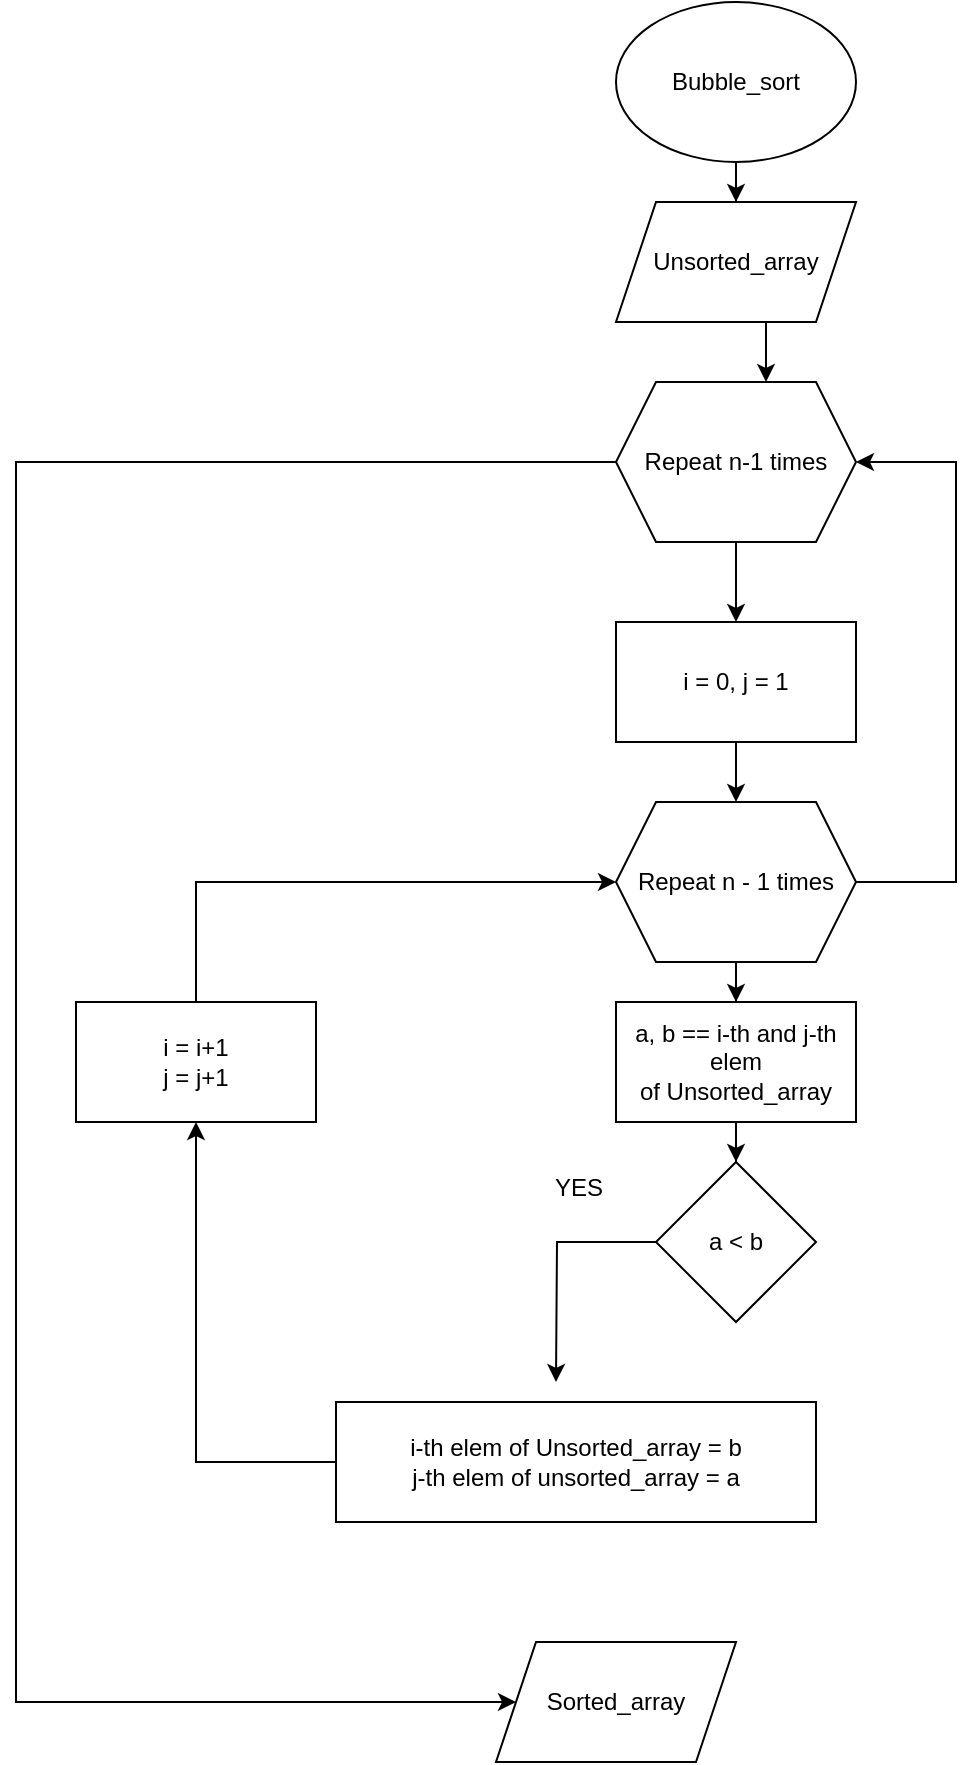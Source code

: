 <mxfile version="26.0.16">
  <diagram name="Page-1" id="ouUaxmM-4JsnY5IxcH_O">
    <mxGraphModel dx="1687" dy="882" grid="1" gridSize="10" guides="1" tooltips="1" connect="1" arrows="1" fold="1" page="1" pageScale="1" pageWidth="850" pageHeight="1100" math="0" shadow="0">
      <root>
        <mxCell id="0" />
        <mxCell id="1" parent="0" />
        <mxCell id="9-GsEGquEJa_COEHX-JY-3" value="" style="edgeStyle=orthogonalEdgeStyle;rounded=0;orthogonalLoop=1;jettySize=auto;html=1;" edge="1" parent="1" source="9-GsEGquEJa_COEHX-JY-1" target="9-GsEGquEJa_COEHX-JY-2">
          <mxGeometry relative="1" as="geometry" />
        </mxCell>
        <mxCell id="9-GsEGquEJa_COEHX-JY-1" value="Bubble_sort" style="ellipse;whiteSpace=wrap;html=1;" vertex="1" parent="1">
          <mxGeometry x="380" y="20" width="120" height="80" as="geometry" />
        </mxCell>
        <mxCell id="9-GsEGquEJa_COEHX-JY-6" style="edgeStyle=orthogonalEdgeStyle;rounded=0;orthogonalLoop=1;jettySize=auto;html=1;exitX=0.5;exitY=1;exitDx=0;exitDy=0;entryX=0.625;entryY=0;entryDx=0;entryDy=0;" edge="1" parent="1" source="9-GsEGquEJa_COEHX-JY-2" target="9-GsEGquEJa_COEHX-JY-4">
          <mxGeometry relative="1" as="geometry" />
        </mxCell>
        <mxCell id="9-GsEGquEJa_COEHX-JY-2" value="Unsorted_array" style="shape=parallelogram;perimeter=parallelogramPerimeter;whiteSpace=wrap;html=1;fixedSize=1;" vertex="1" parent="1">
          <mxGeometry x="380" y="120" width="120" height="60" as="geometry" />
        </mxCell>
        <mxCell id="9-GsEGquEJa_COEHX-JY-8" value="" style="edgeStyle=orthogonalEdgeStyle;rounded=0;orthogonalLoop=1;jettySize=auto;html=1;" edge="1" parent="1" source="9-GsEGquEJa_COEHX-JY-4" target="9-GsEGquEJa_COEHX-JY-7">
          <mxGeometry relative="1" as="geometry" />
        </mxCell>
        <mxCell id="9-GsEGquEJa_COEHX-JY-26" style="edgeStyle=orthogonalEdgeStyle;rounded=0;orthogonalLoop=1;jettySize=auto;html=1;exitX=0;exitY=0.5;exitDx=0;exitDy=0;" edge="1" parent="1" source="9-GsEGquEJa_COEHX-JY-4" target="9-GsEGquEJa_COEHX-JY-25">
          <mxGeometry relative="1" as="geometry">
            <Array as="points">
              <mxPoint x="80" y="250" />
              <mxPoint x="80" y="870" />
            </Array>
          </mxGeometry>
        </mxCell>
        <mxCell id="9-GsEGquEJa_COEHX-JY-4" value="Repeat n-1 times" style="shape=hexagon;perimeter=hexagonPerimeter2;whiteSpace=wrap;html=1;fixedSize=1;" vertex="1" parent="1">
          <mxGeometry x="380" y="210" width="120" height="80" as="geometry" />
        </mxCell>
        <mxCell id="9-GsEGquEJa_COEHX-JY-10" value="" style="edgeStyle=orthogonalEdgeStyle;rounded=0;orthogonalLoop=1;jettySize=auto;html=1;" edge="1" parent="1" source="9-GsEGquEJa_COEHX-JY-7" target="9-GsEGquEJa_COEHX-JY-9">
          <mxGeometry relative="1" as="geometry" />
        </mxCell>
        <mxCell id="9-GsEGquEJa_COEHX-JY-7" value="i = 0, j = 1" style="whiteSpace=wrap;html=1;" vertex="1" parent="1">
          <mxGeometry x="380" y="330" width="120" height="60" as="geometry" />
        </mxCell>
        <mxCell id="9-GsEGquEJa_COEHX-JY-12" value="" style="edgeStyle=orthogonalEdgeStyle;rounded=0;orthogonalLoop=1;jettySize=auto;html=1;" edge="1" parent="1" source="9-GsEGquEJa_COEHX-JY-9" target="9-GsEGquEJa_COEHX-JY-11">
          <mxGeometry relative="1" as="geometry" />
        </mxCell>
        <mxCell id="9-GsEGquEJa_COEHX-JY-22" style="edgeStyle=orthogonalEdgeStyle;rounded=0;orthogonalLoop=1;jettySize=auto;html=1;exitX=1;exitY=0.5;exitDx=0;exitDy=0;entryX=1;entryY=0.5;entryDx=0;entryDy=0;" edge="1" parent="1" source="9-GsEGquEJa_COEHX-JY-9" target="9-GsEGquEJa_COEHX-JY-4">
          <mxGeometry relative="1" as="geometry">
            <Array as="points">
              <mxPoint x="550" y="460" />
              <mxPoint x="550" y="250" />
            </Array>
          </mxGeometry>
        </mxCell>
        <mxCell id="9-GsEGquEJa_COEHX-JY-9" value="Repeat n - 1 times " style="shape=hexagon;perimeter=hexagonPerimeter2;whiteSpace=wrap;html=1;fixedSize=1;" vertex="1" parent="1">
          <mxGeometry x="380" y="420" width="120" height="80" as="geometry" />
        </mxCell>
        <mxCell id="9-GsEGquEJa_COEHX-JY-14" value="" style="edgeStyle=orthogonalEdgeStyle;rounded=0;orthogonalLoop=1;jettySize=auto;html=1;" edge="1" parent="1" source="9-GsEGquEJa_COEHX-JY-11" target="9-GsEGquEJa_COEHX-JY-13">
          <mxGeometry relative="1" as="geometry" />
        </mxCell>
        <mxCell id="9-GsEGquEJa_COEHX-JY-11" value="a, b == i-th and j-th elem &lt;br&gt;of Unsorted_array" style="whiteSpace=wrap;html=1;" vertex="1" parent="1">
          <mxGeometry x="380" y="520" width="120" height="60" as="geometry" />
        </mxCell>
        <mxCell id="9-GsEGquEJa_COEHX-JY-15" style="edgeStyle=orthogonalEdgeStyle;rounded=0;orthogonalLoop=1;jettySize=auto;html=1;exitX=0;exitY=0.5;exitDx=0;exitDy=0;" edge="1" parent="1" source="9-GsEGquEJa_COEHX-JY-13">
          <mxGeometry relative="1" as="geometry">
            <mxPoint x="350" y="710" as="targetPoint" />
          </mxGeometry>
        </mxCell>
        <mxCell id="9-GsEGquEJa_COEHX-JY-13" value="a &amp;lt; b" style="rhombus;whiteSpace=wrap;html=1;" vertex="1" parent="1">
          <mxGeometry x="400" y="600" width="80" height="80" as="geometry" />
        </mxCell>
        <mxCell id="9-GsEGquEJa_COEHX-JY-16" value="YES" style="text;html=1;align=center;verticalAlign=middle;resizable=0;points=[];autosize=1;strokeColor=none;fillColor=none;" vertex="1" parent="1">
          <mxGeometry x="336" y="598" width="50" height="30" as="geometry" />
        </mxCell>
        <mxCell id="9-GsEGquEJa_COEHX-JY-20" style="edgeStyle=orthogonalEdgeStyle;rounded=0;orthogonalLoop=1;jettySize=auto;html=1;exitX=0;exitY=0.5;exitDx=0;exitDy=0;entryX=0.5;entryY=1;entryDx=0;entryDy=0;" edge="1" parent="1" source="9-GsEGquEJa_COEHX-JY-17" target="9-GsEGquEJa_COEHX-JY-19">
          <mxGeometry relative="1" as="geometry" />
        </mxCell>
        <mxCell id="9-GsEGquEJa_COEHX-JY-17" value="i-th elem of Unsorted_array = b&lt;br&gt;j-th elem of unsorted_array = a" style="rounded=0;whiteSpace=wrap;html=1;" vertex="1" parent="1">
          <mxGeometry x="240" y="720" width="240" height="60" as="geometry" />
        </mxCell>
        <mxCell id="9-GsEGquEJa_COEHX-JY-21" style="edgeStyle=orthogonalEdgeStyle;rounded=0;orthogonalLoop=1;jettySize=auto;html=1;exitX=0.5;exitY=0;exitDx=0;exitDy=0;entryX=0;entryY=0.5;entryDx=0;entryDy=0;" edge="1" parent="1" source="9-GsEGquEJa_COEHX-JY-19" target="9-GsEGquEJa_COEHX-JY-9">
          <mxGeometry relative="1" as="geometry" />
        </mxCell>
        <mxCell id="9-GsEGquEJa_COEHX-JY-19" value="i = i+1&lt;br&gt;j = j+1" style="rounded=0;whiteSpace=wrap;html=1;" vertex="1" parent="1">
          <mxGeometry x="110" y="520" width="120" height="60" as="geometry" />
        </mxCell>
        <mxCell id="9-GsEGquEJa_COEHX-JY-25" value="Sorted_array" style="shape=parallelogram;perimeter=parallelogramPerimeter;whiteSpace=wrap;html=1;fixedSize=1;" vertex="1" parent="1">
          <mxGeometry x="320" y="840" width="120" height="60" as="geometry" />
        </mxCell>
      </root>
    </mxGraphModel>
  </diagram>
</mxfile>
